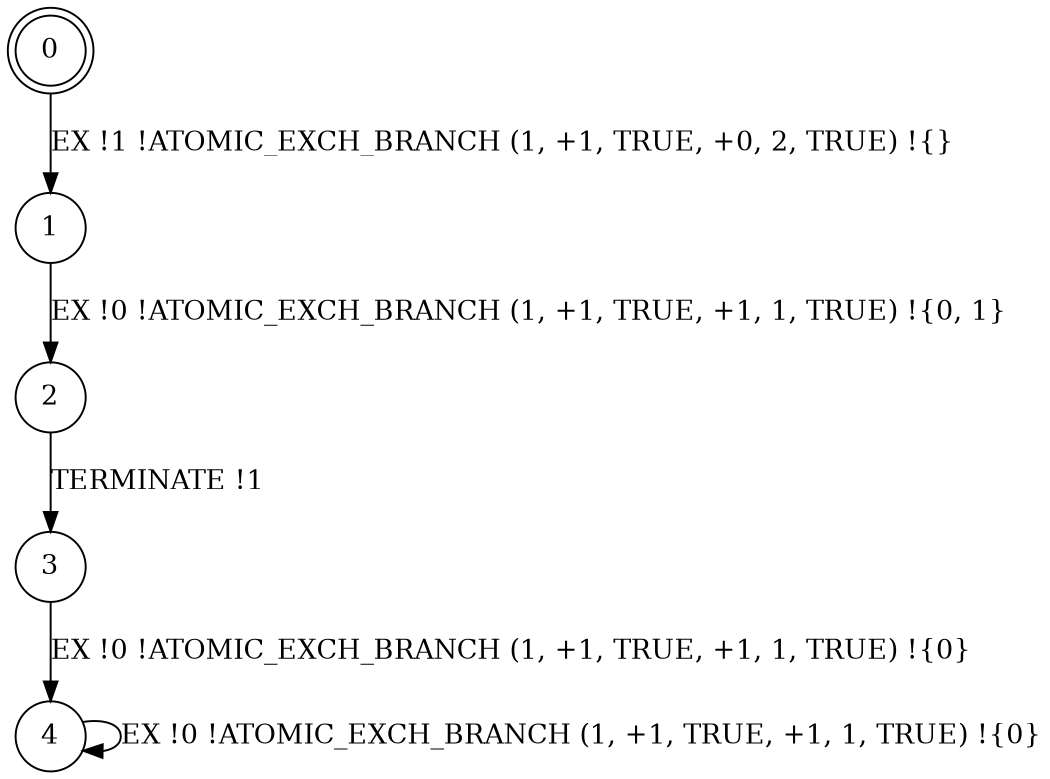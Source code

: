 digraph BCG {
size = "7, 10.5";
center = TRUE;
node [shape = circle];
0 [peripheries = 2];
0 -> 1 [label = "EX !1 !ATOMIC_EXCH_BRANCH (1, +1, TRUE, +0, 2, TRUE) !{}"];
1 -> 2 [label = "EX !0 !ATOMIC_EXCH_BRANCH (1, +1, TRUE, +1, 1, TRUE) !{0, 1}"];
2 -> 3 [label = "TERMINATE !1"];
3 -> 4 [label = "EX !0 !ATOMIC_EXCH_BRANCH (1, +1, TRUE, +1, 1, TRUE) !{0}"];
4 -> 4 [label = "EX !0 !ATOMIC_EXCH_BRANCH (1, +1, TRUE, +1, 1, TRUE) !{0}"];
}

